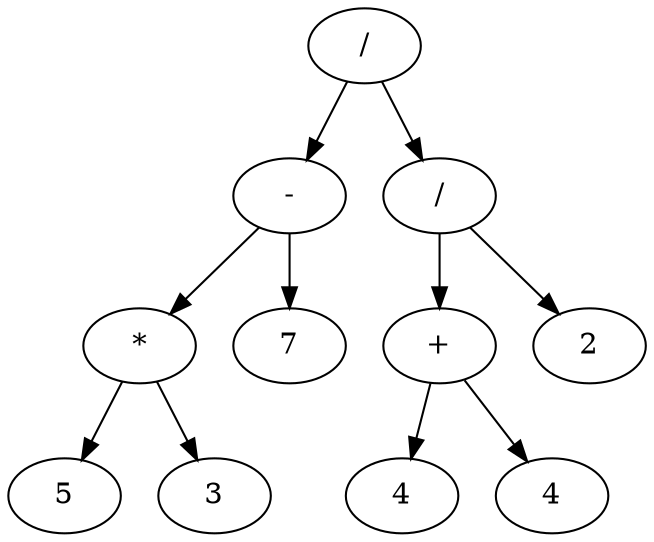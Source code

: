 digraph {
	rankdir=TB
	140292252345024 [label=5]
	140292252345088 -> 140292252345024
	140292252345088 [label="*"]
	140292252345152 [label=3]
	140292252345088 -> 140292252345152
	140292252344704 -> 140292252345088
	140292252344704 [label="-"]
	140292252344896 [label=7]
	140292252344704 -> 140292252344896
	140292252343808 -> 140292252344704
	140292252343808 [label="/"]
	140292252345472 [label=4]
	140292252345536 -> 140292252345472
	140292252345536 [label="+"]
	140292252345600 [label=4]
	140292252345536 -> 140292252345600
	140292252345280 -> 140292252345536
	140292252345280 [label="/"]
	140292252345344 [label=2]
	140292252345280 -> 140292252345344
	140292252343808 -> 140292252345280
}
